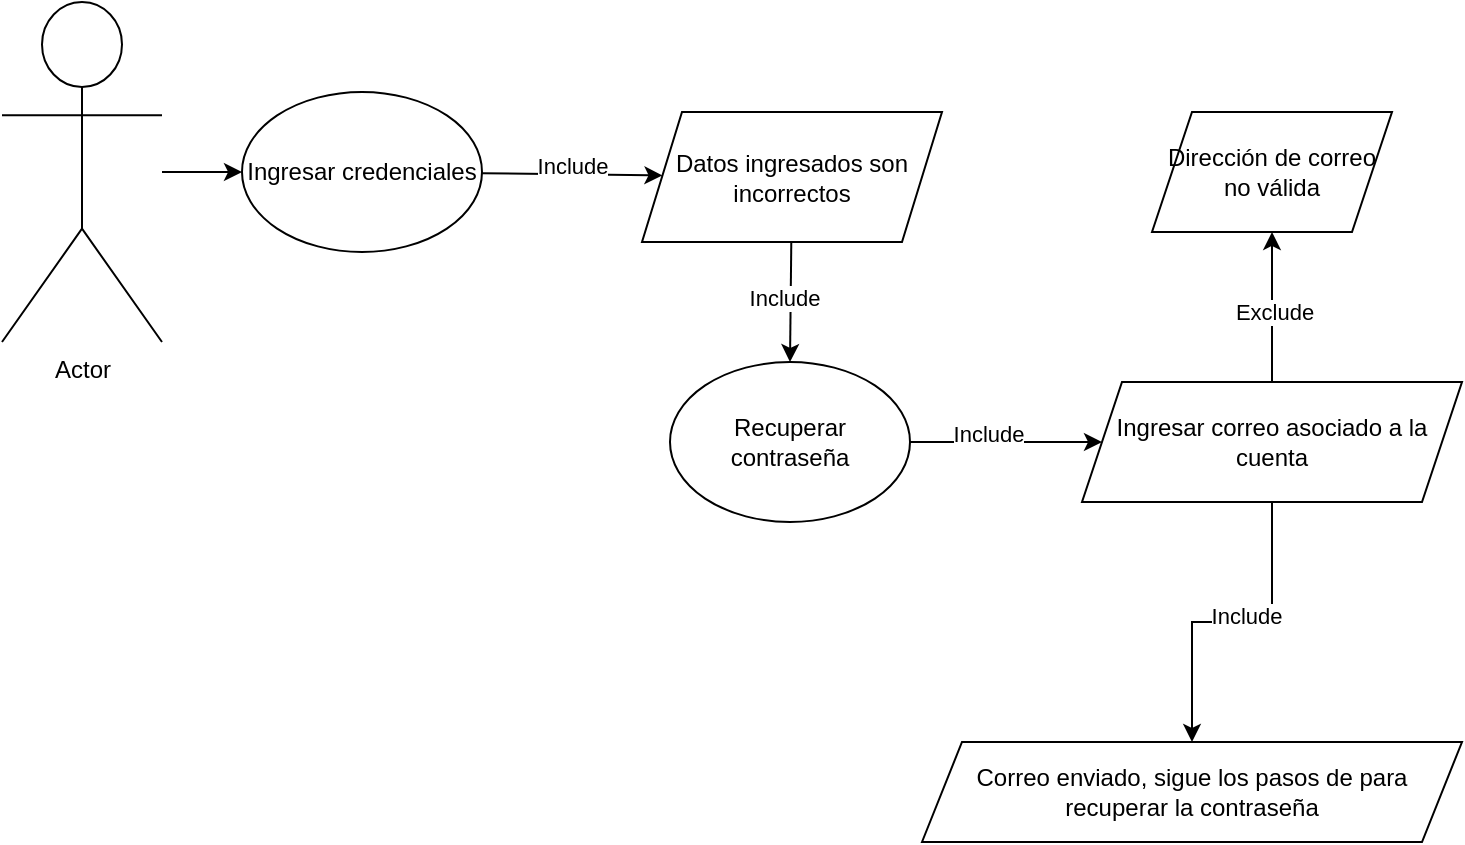 <mxfile version="24.7.10">
  <diagram name="Página-1" id="EH9jaD34zJfbLtreNjCQ">
    <mxGraphModel dx="1050" dy="570" grid="1" gridSize="10" guides="1" tooltips="1" connect="1" arrows="1" fold="1" page="1" pageScale="1" pageWidth="827" pageHeight="1169" math="0" shadow="0">
      <root>
        <mxCell id="0" />
        <mxCell id="1" parent="0" />
        <mxCell id="YtHPKWVG1ntPzPeqZTOq-1" value="Actor" style="shape=umlActor;verticalLabelPosition=bottom;verticalAlign=top;html=1;outlineConnect=0;" vertex="1" parent="1">
          <mxGeometry x="80" y="70" width="80" height="170" as="geometry" />
        </mxCell>
        <mxCell id="YtHPKWVG1ntPzPeqZTOq-2" value="" style="endArrow=classic;html=1;rounded=0;" edge="1" parent="1" source="YtHPKWVG1ntPzPeqZTOq-1" target="YtHPKWVG1ntPzPeqZTOq-3">
          <mxGeometry width="50" height="50" relative="1" as="geometry">
            <mxPoint x="160" y="205" as="sourcePoint" />
            <mxPoint x="230.711" y="155" as="targetPoint" />
          </mxGeometry>
        </mxCell>
        <mxCell id="YtHPKWVG1ntPzPeqZTOq-3" value="Ingresar credenciales" style="ellipse;whiteSpace=wrap;html=1;" vertex="1" parent="1">
          <mxGeometry x="200.001" y="115" width="120" height="80" as="geometry" />
        </mxCell>
        <mxCell id="YtHPKWVG1ntPzPeqZTOq-4" value="" style="endArrow=classic;html=1;rounded=0;" edge="1" parent="1" source="YtHPKWVG1ntPzPeqZTOq-3" target="YtHPKWVG1ntPzPeqZTOq-7">
          <mxGeometry relative="1" as="geometry">
            <mxPoint x="320.001" y="155" as="sourcePoint" />
            <mxPoint x="420.001" y="155" as="targetPoint" />
          </mxGeometry>
        </mxCell>
        <mxCell id="YtHPKWVG1ntPzPeqZTOq-5" value="Label" style="edgeLabel;resizable=0;html=1;;align=center;verticalAlign=middle;" connectable="0" vertex="1" parent="YtHPKWVG1ntPzPeqZTOq-4">
          <mxGeometry relative="1" as="geometry" />
        </mxCell>
        <mxCell id="YtHPKWVG1ntPzPeqZTOq-6" value="Include&lt;div&gt;&lt;div&gt;&lt;br&gt;&lt;/div&gt;&lt;/div&gt;" style="edgeLabel;html=1;align=center;verticalAlign=middle;resizable=0;points=[];" vertex="1" connectable="0" parent="YtHPKWVG1ntPzPeqZTOq-4">
          <mxGeometry x="-0.004" y="-3" relative="1" as="geometry">
            <mxPoint as="offset" />
          </mxGeometry>
        </mxCell>
        <mxCell id="YtHPKWVG1ntPzPeqZTOq-7" value="Datos ingresados son incorrectos" style="shape=parallelogram;perimeter=parallelogramPerimeter;whiteSpace=wrap;html=1;fixedSize=1;" vertex="1" parent="1">
          <mxGeometry x="400" y="125" width="150" height="65" as="geometry" />
        </mxCell>
        <mxCell id="YtHPKWVG1ntPzPeqZTOq-8" value="" style="endArrow=classic;html=1;rounded=0;entryX=0.5;entryY=0;entryDx=0;entryDy=0;" edge="1" parent="1" source="YtHPKWVG1ntPzPeqZTOq-7" target="YtHPKWVG1ntPzPeqZTOq-10">
          <mxGeometry width="50" height="50" relative="1" as="geometry">
            <mxPoint x="475" y="240" as="sourcePoint" />
            <mxPoint x="475" y="260.711" as="targetPoint" />
          </mxGeometry>
        </mxCell>
        <mxCell id="YtHPKWVG1ntPzPeqZTOq-9" value="Include" style="edgeLabel;html=1;align=center;verticalAlign=middle;resizable=0;points=[];" vertex="1" connectable="0" parent="YtHPKWVG1ntPzPeqZTOq-8">
          <mxGeometry x="-0.072" y="-4" relative="1" as="geometry">
            <mxPoint as="offset" />
          </mxGeometry>
        </mxCell>
        <mxCell id="YtHPKWVG1ntPzPeqZTOq-13" style="edgeStyle=orthogonalEdgeStyle;rounded=0;orthogonalLoop=1;jettySize=auto;html=1;exitX=1;exitY=0.5;exitDx=0;exitDy=0;" edge="1" parent="1" source="YtHPKWVG1ntPzPeqZTOq-10" target="YtHPKWVG1ntPzPeqZTOq-15">
          <mxGeometry relative="1" as="geometry">
            <mxPoint x="610" y="290" as="targetPoint" />
          </mxGeometry>
        </mxCell>
        <mxCell id="YtHPKWVG1ntPzPeqZTOq-14" value="Include" style="edgeLabel;html=1;align=center;verticalAlign=middle;resizable=0;points=[];" vertex="1" connectable="0" parent="YtHPKWVG1ntPzPeqZTOq-13">
          <mxGeometry x="-0.195" y="4" relative="1" as="geometry">
            <mxPoint as="offset" />
          </mxGeometry>
        </mxCell>
        <mxCell id="YtHPKWVG1ntPzPeqZTOq-10" value="Recuperar contraseña" style="ellipse;whiteSpace=wrap;html=1;" vertex="1" parent="1">
          <mxGeometry x="414" y="250" width="120" height="80" as="geometry" />
        </mxCell>
        <mxCell id="YtHPKWVG1ntPzPeqZTOq-16" style="edgeStyle=orthogonalEdgeStyle;rounded=0;orthogonalLoop=1;jettySize=auto;html=1;entryX=0.5;entryY=1;entryDx=0;entryDy=0;" edge="1" parent="1" source="YtHPKWVG1ntPzPeqZTOq-15" target="YtHPKWVG1ntPzPeqZTOq-18">
          <mxGeometry relative="1" as="geometry">
            <mxPoint x="715" y="180" as="targetPoint" />
          </mxGeometry>
        </mxCell>
        <mxCell id="YtHPKWVG1ntPzPeqZTOq-17" value="Exclude" style="edgeLabel;html=1;align=center;verticalAlign=middle;resizable=0;points=[];" vertex="1" connectable="0" parent="YtHPKWVG1ntPzPeqZTOq-16">
          <mxGeometry x="-0.051" y="-1" relative="1" as="geometry">
            <mxPoint as="offset" />
          </mxGeometry>
        </mxCell>
        <mxCell id="YtHPKWVG1ntPzPeqZTOq-19" style="edgeStyle=orthogonalEdgeStyle;rounded=0;orthogonalLoop=1;jettySize=auto;html=1;entryX=0.5;entryY=0;entryDx=0;entryDy=0;" edge="1" parent="1" source="YtHPKWVG1ntPzPeqZTOq-15" target="YtHPKWVG1ntPzPeqZTOq-21">
          <mxGeometry relative="1" as="geometry">
            <mxPoint x="715" y="400" as="targetPoint" />
          </mxGeometry>
        </mxCell>
        <mxCell id="YtHPKWVG1ntPzPeqZTOq-20" value="Include" style="edgeLabel;html=1;align=center;verticalAlign=middle;resizable=0;points=[];" vertex="1" connectable="0" parent="YtHPKWVG1ntPzPeqZTOq-19">
          <mxGeometry x="-0.086" y="-3" relative="1" as="geometry">
            <mxPoint as="offset" />
          </mxGeometry>
        </mxCell>
        <mxCell id="YtHPKWVG1ntPzPeqZTOq-15" value="Ingresar correo asociado a la cuenta" style="shape=parallelogram;perimeter=parallelogramPerimeter;whiteSpace=wrap;html=1;fixedSize=1;" vertex="1" parent="1">
          <mxGeometry x="620" y="260" width="190" height="60" as="geometry" />
        </mxCell>
        <mxCell id="YtHPKWVG1ntPzPeqZTOq-18" value="Dirección de correo no vá&lt;span style=&quot;background-color: initial;&quot;&gt;lida&lt;/span&gt;" style="shape=parallelogram;perimeter=parallelogramPerimeter;whiteSpace=wrap;html=1;fixedSize=1;" vertex="1" parent="1">
          <mxGeometry x="655" y="125" width="120" height="60" as="geometry" />
        </mxCell>
        <mxCell id="YtHPKWVG1ntPzPeqZTOq-21" value="Correo enviado, sigue los pasos de para recuperar la contraseña" style="shape=parallelogram;perimeter=parallelogramPerimeter;whiteSpace=wrap;html=1;fixedSize=1;" vertex="1" parent="1">
          <mxGeometry x="540" y="440" width="270" height="50" as="geometry" />
        </mxCell>
      </root>
    </mxGraphModel>
  </diagram>
</mxfile>
